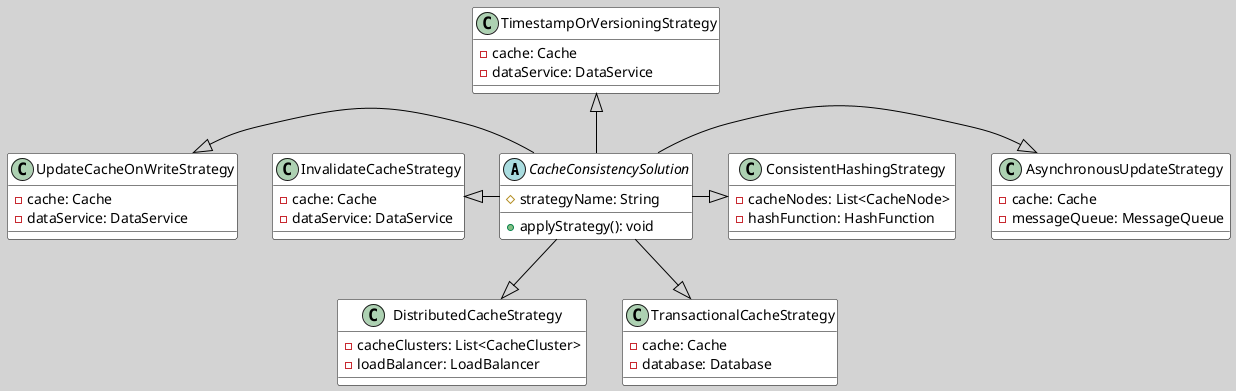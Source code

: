 @startuml
skinparam backgroundColor #D3D3D3
skinparam class {
    BackgroundColor White
    ArrowColor Black
    BorderColor Black
}

' 抽象类
abstract class CacheConsistencySolution {
    #strategyName: String
    +applyStrategy(): void
}

' 具体策略类
class InvalidateCacheStrategy
class UpdateCacheOnWriteStrategy
class TimestampOrVersioningStrategy
class AsynchronousUpdateStrategy
class ConsistentHashingStrategy
class DistributedCacheStrategy
class TransactionalCacheStrategy

' 抽象类居中布局
CacheConsistencySolution -left-|> InvalidateCacheStrategy
CacheConsistencySolution -left-|> UpdateCacheOnWriteStrategy
CacheConsistencySolution -up-|> TimestampOrVersioningStrategy
CacheConsistencySolution -right-|> AsynchronousUpdateStrategy
CacheConsistencySolution -right-|> ConsistentHashingStrategy
CacheConsistencySolution -down-|> DistributedCacheStrategy
CacheConsistencySolution -down-|> TransactionalCacheStrategy

' 类细节
InvalidateCacheStrategy : -cache: Cache
InvalidateCacheStrategy : -dataService: DataService
UpdateCacheOnWriteStrategy : -cache: Cache
UpdateCacheOnWriteStrategy : -dataService: DataService
TimestampOrVersioningStrategy : -cache: Cache
TimestampOrVersioningStrategy : -dataService: DataService
AsynchronousUpdateStrategy : -cache: Cache
AsynchronousUpdateStrategy : -messageQueue: MessageQueue
ConsistentHashingStrategy : -cacheNodes: List<CacheNode>
ConsistentHashingStrategy : -hashFunction: HashFunction
DistributedCacheStrategy : -cacheClusters: List<CacheCluster>
DistributedCacheStrategy : -loadBalancer: LoadBalancer
TransactionalCacheStrategy : -cache: Cache
TransactionalCacheStrategy : -database: Database

@enduml
